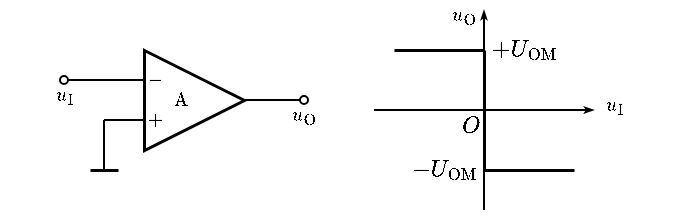 <mxfile version="20.7.4" type="device"><diagram id="BXZum2WREPEbVefBd4kd" name="第 1 页"><mxGraphModel dx="448" dy="304" grid="1" gridSize="5" guides="1" tooltips="1" connect="1" arrows="1" fold="1" page="1" pageScale="1" pageWidth="827" pageHeight="1169" math="1" shadow="0"><root><mxCell id="0"/><mxCell id="1" parent="0"/><mxCell id="wk5vAMPGY5m9IKHRaPx8-1" value="\(\text{A}\) 　&amp;nbsp;" style="triangle;whiteSpace=wrap;html=1;strokeWidth=1.5;connectable=0;allowArrows=0;fontSize=8;" vertex="1" parent="1"><mxGeometry x="155" y="160" width="50" height="50" as="geometry"/></mxCell><mxCell id="wk5vAMPGY5m9IKHRaPx8-2" value="" style="endArrow=none;html=1;rounded=0;exitDx=0;exitDy=0;exitPerimeter=0;startArrow=none;" edge="1" parent="1"><mxGeometry width="50" height="50" relative="1" as="geometry"><mxPoint x="135" y="175" as="sourcePoint"/><mxPoint x="155" y="175" as="targetPoint"/></mxGeometry></mxCell><mxCell id="wk5vAMPGY5m9IKHRaPx8-3" value="" style="endArrow=none;html=1;rounded=0;" edge="1" parent="1"><mxGeometry width="50" height="50" relative="1" as="geometry"><mxPoint x="135" y="195" as="sourcePoint"/><mxPoint x="155" y="195" as="targetPoint"/></mxGeometry></mxCell><mxCell id="wk5vAMPGY5m9IKHRaPx8-4" value="$$-$$" style="text;html=1;resizable=1;autosize=1;align=center;verticalAlign=middle;points=[];fillColor=none;strokeColor=none;rounded=0;movable=1;rotatable=1;deletable=1;editable=1;connectable=0;fontSize=8;" vertex="1" parent="1"><mxGeometry x="155" y="170" width="10" height="10" as="geometry"/></mxCell><mxCell id="wk5vAMPGY5m9IKHRaPx8-5" value="$$+$$" style="text;html=1;resizable=1;autosize=1;align=center;verticalAlign=middle;points=[];fillColor=none;strokeColor=none;rounded=0;movable=1;rotatable=1;deletable=1;editable=1;connectable=0;fontSize=8;" vertex="1" parent="1"><mxGeometry x="155" y="190" width="10" height="10" as="geometry"/></mxCell><mxCell id="wk5vAMPGY5m9IKHRaPx8-6" value="" style="endArrow=none;html=1;rounded=0;fontSize=8;" edge="1" parent="1"><mxGeometry width="50" height="50" relative="1" as="geometry"><mxPoint x="205" y="185" as="sourcePoint"/><mxPoint x="220" y="185" as="targetPoint"/></mxGeometry></mxCell><mxCell id="wk5vAMPGY5m9IKHRaPx8-12" value="" style="endArrow=none;html=1;rounded=0;fontSize=10;startSize=4;endSize=4;" edge="1" parent="1"><mxGeometry width="50" height="50" relative="1" as="geometry"><mxPoint x="135" y="195" as="sourcePoint"/><mxPoint x="135" y="220" as="targetPoint"/></mxGeometry></mxCell><mxCell id="wk5vAMPGY5m9IKHRaPx8-17" value="" style="endArrow=none;html=1;rounded=0;fontSize=8;strokeWidth=1.5;" edge="1" parent="1"><mxGeometry width="50" height="50" relative="1" as="geometry"><mxPoint x="128" y="220" as="sourcePoint"/><mxPoint x="142" y="220" as="targetPoint"/></mxGeometry></mxCell><mxCell id="wk5vAMPGY5m9IKHRaPx8-20" value="" style="endArrow=none;html=1;rounded=0;strokeWidth=1;fontSize=8;startArrow=oval;startFill=0;endSize=4;startSize=4;" edge="1" parent="1"><mxGeometry width="50" height="50" relative="1" as="geometry"><mxPoint x="115" y="175" as="sourcePoint"/><mxPoint x="140" y="175" as="targetPoint"/></mxGeometry></mxCell><mxCell id="wk5vAMPGY5m9IKHRaPx8-21" value="" style="endArrow=none;html=1;rounded=0;strokeWidth=1;fontSize=8;startArrow=oval;startFill=0;endSize=4;startSize=4;" edge="1" parent="1"><mxGeometry width="50" height="50" relative="1" as="geometry"><mxPoint x="235" y="185" as="sourcePoint"/><mxPoint x="220" y="185" as="targetPoint"/></mxGeometry></mxCell><mxCell id="wk5vAMPGY5m9IKHRaPx8-22" value="$$u_\mathrm{I}$$" style="text;html=1;align=center;verticalAlign=middle;resizable=1;points=[];autosize=1;strokeColor=none;fillColor=none;fontSize=8;movable=1;rotatable=1;deletable=1;editable=1;connectable=1;" vertex="1" parent="1"><mxGeometry x="105" y="175" width="20" height="15" as="geometry"/></mxCell><mxCell id="wk5vAMPGY5m9IKHRaPx8-23" value="$$u_\mathrm{O}$$" style="text;html=1;align=center;verticalAlign=middle;resizable=1;points=[];autosize=1;strokeColor=none;fillColor=none;fontSize=8;movable=1;rotatable=1;deletable=1;editable=1;connectable=1;" vertex="1" parent="1"><mxGeometry x="225" y="185" width="20" height="15" as="geometry"/></mxCell><mxCell id="wk5vAMPGY5m9IKHRaPx8-28" value="" style="endArrow=classicThin;html=1;rounded=0;startSize=2;endSize=2;endFill=0;" edge="1" parent="1"><mxGeometry width="50" height="50" relative="1" as="geometry"><mxPoint x="270" y="190" as="sourcePoint"/><mxPoint x="380" y="190" as="targetPoint"/></mxGeometry></mxCell><mxCell id="wk5vAMPGY5m9IKHRaPx8-29" value="" style="endArrow=classicThin;html=1;rounded=0;startSize=2;endSize=2;endFill=0;" edge="1" parent="1"><mxGeometry width="50" height="50" relative="1" as="geometry"><mxPoint x="325" y="240" as="sourcePoint"/><mxPoint x="325" y="140" as="targetPoint"/></mxGeometry></mxCell><mxCell id="wk5vAMPGY5m9IKHRaPx8-30" value="" style="endArrow=none;html=1;rounded=0;startSize=2;endSize=2;strokeWidth=1.5;" edge="1" parent="1"><mxGeometry width="50" height="50" relative="1" as="geometry"><mxPoint x="280" y="160" as="sourcePoint"/><mxPoint x="325" y="160" as="targetPoint"/></mxGeometry></mxCell><mxCell id="wk5vAMPGY5m9IKHRaPx8-31" value="" style="endArrow=none;html=1;rounded=0;startSize=2;endSize=2;strokeWidth=1.5;" edge="1" parent="1"><mxGeometry width="50" height="50" relative="1" as="geometry"><mxPoint x="325" y="220" as="sourcePoint"/><mxPoint x="370" y="220" as="targetPoint"/></mxGeometry></mxCell><mxCell id="wk5vAMPGY5m9IKHRaPx8-32" value="" style="endArrow=none;html=1;rounded=0;startSize=2;endSize=2;strokeWidth=1.5;" edge="1" parent="1"><mxGeometry width="50" height="50" relative="1" as="geometry"><mxPoint x="325" y="220" as="sourcePoint"/><mxPoint x="325" y="160" as="targetPoint"/></mxGeometry></mxCell><mxCell id="wk5vAMPGY5m9IKHRaPx8-33" value="$$u_\mathrm{O}$$" style="text;html=1;align=center;verticalAlign=middle;resizable=1;points=[];autosize=1;strokeColor=none;fillColor=none;fontSize=8;movable=1;rotatable=1;deletable=1;editable=1;connectable=1;" vertex="1" parent="1"><mxGeometry x="305" y="135" width="20" height="15" as="geometry"/></mxCell><mxCell id="wk5vAMPGY5m9IKHRaPx8-34" value="$$u_\mathrm{I}$$" style="text;html=1;align=center;verticalAlign=middle;resizable=1;points=[];autosize=1;strokeColor=none;fillColor=none;fontSize=8;movable=1;rotatable=1;deletable=1;editable=1;connectable=1;" vertex="1" parent="1"><mxGeometry x="380" y="180" width="20" height="15" as="geometry"/></mxCell><mxCell id="wk5vAMPGY5m9IKHRaPx8-35" value="$$O$$" style="text;html=1;align=center;verticalAlign=middle;resizable=1;points=[];autosize=1;strokeColor=none;fillColor=none;movable=1;rotatable=1;deletable=1;editable=1;connectable=1;fontSize=10;" vertex="1" parent="1"><mxGeometry x="310" y="190" width="15" height="15" as="geometry"/></mxCell><mxCell id="wk5vAMPGY5m9IKHRaPx8-36" value="$$+U_{\mathrm{OM}}$$" style="text;html=1;align=center;verticalAlign=middle;resizable=1;points=[];autosize=1;strokeColor=none;fillColor=none;fontSize=10;movable=1;rotatable=1;deletable=1;editable=1;connectable=1;" vertex="1" parent="1"><mxGeometry x="325" y="150" width="40" height="20" as="geometry"/></mxCell><mxCell id="wk5vAMPGY5m9IKHRaPx8-37" value="$$-U_{\mathrm{OM}}$$" style="text;html=1;align=center;verticalAlign=middle;resizable=1;points=[];autosize=1;strokeColor=none;fillColor=none;fontSize=10;movable=1;rotatable=1;deletable=1;editable=1;connectable=1;" vertex="1" parent="1"><mxGeometry x="285" y="210" width="40" height="20" as="geometry"/></mxCell></root></mxGraphModel></diagram></mxfile>